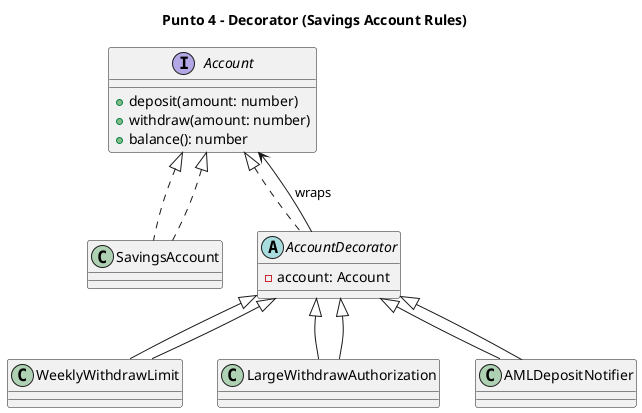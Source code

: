 @startuml
title Punto 4 - Decorator (Savings Account Rules)

interface Account {
  +deposit(amount: number)
  +withdraw(amount: number)
  +balance(): number
}

class SavingsAccount implements Account

abstract class AccountDecorator implements Account {
  -account: Account
}

class WeeklyWithdrawLimit extends AccountDecorator
class LargeWithdrawAuthorization extends AccountDecorator
class AMLDepositNotifier extends AccountDecorator

AccountDecorator --> Account : wraps
Account <|.. SavingsAccount
AccountDecorator <|-- WeeklyWithdrawLimit
AccountDecorator <|-- LargeWithdrawAuthorization
AccountDecorator <|-- AMLDepositNotifier

@enduml

